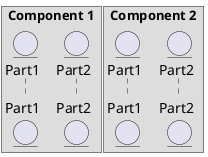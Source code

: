 {
  "sha1": "s7ecvq0nv7woskswcz23dznfs778ctc",
  "insertion": {
    "when": "2024-06-04T17:28:44.744Z",
    "url": "https://github.com/plantuml/plantuml/issues/1535",
    "user": "plantuml@gmail.com"
  }
}
@startuml

  box "Micro frontend"
      box "Components"
          box "Component 1"
              entity Part1 as C1P1
              entity Part2 as C1P2
          end box
  
          box "Component 2"
              entity Part1 as C2P1
              entity Part2 as C2P2
          end box
      end box
  end box
@enduml
